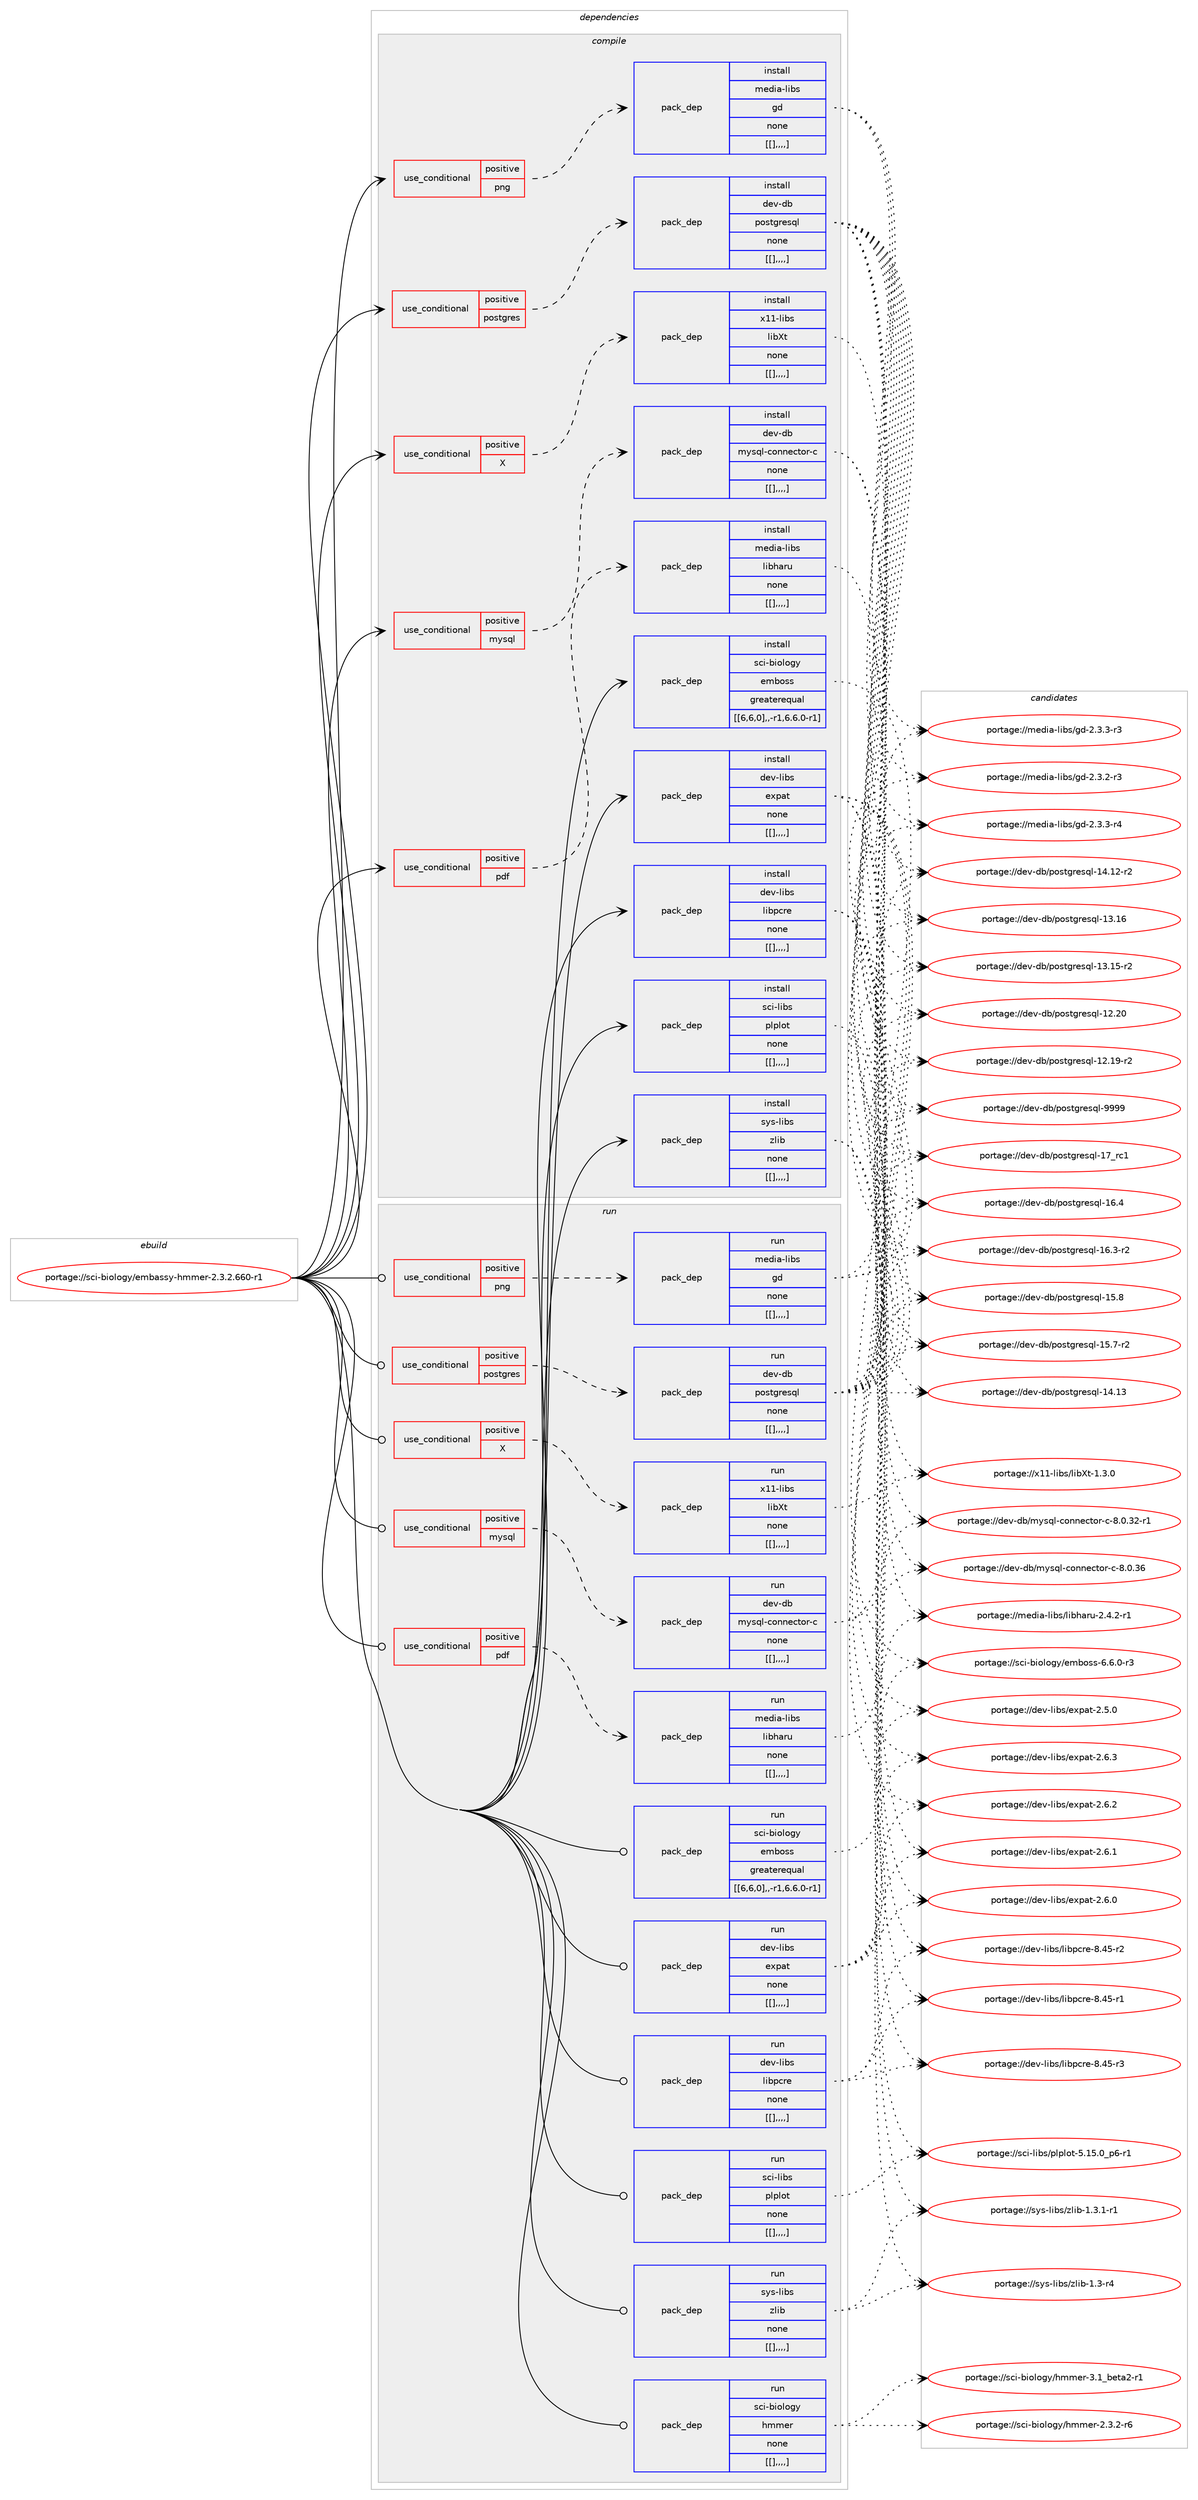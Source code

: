 digraph prolog {

# *************
# Graph options
# *************

newrank=true;
concentrate=true;
compound=true;
graph [rankdir=LR,fontname=Helvetica,fontsize=10,ranksep=1.5];#, ranksep=2.5, nodesep=0.2];
edge  [arrowhead=vee];
node  [fontname=Helvetica,fontsize=10];

# **********
# The ebuild
# **********

subgraph cluster_leftcol {
color=gray;
label=<<i>ebuild</i>>;
id [label="portage://sci-biology/embassy-hmmer-2.3.2.660-r1", color=red, width=4, href="../sci-biology/embassy-hmmer-2.3.2.660-r1.svg"];
}

# ****************
# The dependencies
# ****************

subgraph cluster_midcol {
color=gray;
label=<<i>dependencies</i>>;
subgraph cluster_compile {
fillcolor="#eeeeee";
style=filled;
label=<<i>compile</i>>;
subgraph cond107750 {
dependency408521 [label=<<TABLE BORDER="0" CELLBORDER="1" CELLSPACING="0" CELLPADDING="4"><TR><TD ROWSPAN="3" CELLPADDING="10">use_conditional</TD></TR><TR><TD>positive</TD></TR><TR><TD>X</TD></TR></TABLE>>, shape=none, color=red];
subgraph pack297814 {
dependency408522 [label=<<TABLE BORDER="0" CELLBORDER="1" CELLSPACING="0" CELLPADDING="4" WIDTH="220"><TR><TD ROWSPAN="6" CELLPADDING="30">pack_dep</TD></TR><TR><TD WIDTH="110">install</TD></TR><TR><TD>x11-libs</TD></TR><TR><TD>libXt</TD></TR><TR><TD>none</TD></TR><TR><TD>[[],,,,]</TD></TR></TABLE>>, shape=none, color=blue];
}
dependency408521:e -> dependency408522:w [weight=20,style="dashed",arrowhead="vee"];
}
id:e -> dependency408521:w [weight=20,style="solid",arrowhead="vee"];
subgraph cond107751 {
dependency408523 [label=<<TABLE BORDER="0" CELLBORDER="1" CELLSPACING="0" CELLPADDING="4"><TR><TD ROWSPAN="3" CELLPADDING="10">use_conditional</TD></TR><TR><TD>positive</TD></TR><TR><TD>mysql</TD></TR></TABLE>>, shape=none, color=red];
subgraph pack297815 {
dependency408524 [label=<<TABLE BORDER="0" CELLBORDER="1" CELLSPACING="0" CELLPADDING="4" WIDTH="220"><TR><TD ROWSPAN="6" CELLPADDING="30">pack_dep</TD></TR><TR><TD WIDTH="110">install</TD></TR><TR><TD>dev-db</TD></TR><TR><TD>mysql-connector-c</TD></TR><TR><TD>none</TD></TR><TR><TD>[[],,,,]</TD></TR></TABLE>>, shape=none, color=blue];
}
dependency408523:e -> dependency408524:w [weight=20,style="dashed",arrowhead="vee"];
}
id:e -> dependency408523:w [weight=20,style="solid",arrowhead="vee"];
subgraph cond107752 {
dependency408525 [label=<<TABLE BORDER="0" CELLBORDER="1" CELLSPACING="0" CELLPADDING="4"><TR><TD ROWSPAN="3" CELLPADDING="10">use_conditional</TD></TR><TR><TD>positive</TD></TR><TR><TD>pdf</TD></TR></TABLE>>, shape=none, color=red];
subgraph pack297816 {
dependency408526 [label=<<TABLE BORDER="0" CELLBORDER="1" CELLSPACING="0" CELLPADDING="4" WIDTH="220"><TR><TD ROWSPAN="6" CELLPADDING="30">pack_dep</TD></TR><TR><TD WIDTH="110">install</TD></TR><TR><TD>media-libs</TD></TR><TR><TD>libharu</TD></TR><TR><TD>none</TD></TR><TR><TD>[[],,,,]</TD></TR></TABLE>>, shape=none, color=blue];
}
dependency408525:e -> dependency408526:w [weight=20,style="dashed",arrowhead="vee"];
}
id:e -> dependency408525:w [weight=20,style="solid",arrowhead="vee"];
subgraph cond107753 {
dependency408527 [label=<<TABLE BORDER="0" CELLBORDER="1" CELLSPACING="0" CELLPADDING="4"><TR><TD ROWSPAN="3" CELLPADDING="10">use_conditional</TD></TR><TR><TD>positive</TD></TR><TR><TD>png</TD></TR></TABLE>>, shape=none, color=red];
subgraph pack297817 {
dependency408528 [label=<<TABLE BORDER="0" CELLBORDER="1" CELLSPACING="0" CELLPADDING="4" WIDTH="220"><TR><TD ROWSPAN="6" CELLPADDING="30">pack_dep</TD></TR><TR><TD WIDTH="110">install</TD></TR><TR><TD>media-libs</TD></TR><TR><TD>gd</TD></TR><TR><TD>none</TD></TR><TR><TD>[[],,,,]</TD></TR></TABLE>>, shape=none, color=blue];
}
dependency408527:e -> dependency408528:w [weight=20,style="dashed",arrowhead="vee"];
}
id:e -> dependency408527:w [weight=20,style="solid",arrowhead="vee"];
subgraph cond107754 {
dependency408529 [label=<<TABLE BORDER="0" CELLBORDER="1" CELLSPACING="0" CELLPADDING="4"><TR><TD ROWSPAN="3" CELLPADDING="10">use_conditional</TD></TR><TR><TD>positive</TD></TR><TR><TD>postgres</TD></TR></TABLE>>, shape=none, color=red];
subgraph pack297818 {
dependency408530 [label=<<TABLE BORDER="0" CELLBORDER="1" CELLSPACING="0" CELLPADDING="4" WIDTH="220"><TR><TD ROWSPAN="6" CELLPADDING="30">pack_dep</TD></TR><TR><TD WIDTH="110">install</TD></TR><TR><TD>dev-db</TD></TR><TR><TD>postgresql</TD></TR><TR><TD>none</TD></TR><TR><TD>[[],,,,]</TD></TR></TABLE>>, shape=none, color=blue];
}
dependency408529:e -> dependency408530:w [weight=20,style="dashed",arrowhead="vee"];
}
id:e -> dependency408529:w [weight=20,style="solid",arrowhead="vee"];
subgraph pack297819 {
dependency408531 [label=<<TABLE BORDER="0" CELLBORDER="1" CELLSPACING="0" CELLPADDING="4" WIDTH="220"><TR><TD ROWSPAN="6" CELLPADDING="30">pack_dep</TD></TR><TR><TD WIDTH="110">install</TD></TR><TR><TD>dev-libs</TD></TR><TR><TD>expat</TD></TR><TR><TD>none</TD></TR><TR><TD>[[],,,,]</TD></TR></TABLE>>, shape=none, color=blue];
}
id:e -> dependency408531:w [weight=20,style="solid",arrowhead="vee"];
subgraph pack297820 {
dependency408532 [label=<<TABLE BORDER="0" CELLBORDER="1" CELLSPACING="0" CELLPADDING="4" WIDTH="220"><TR><TD ROWSPAN="6" CELLPADDING="30">pack_dep</TD></TR><TR><TD WIDTH="110">install</TD></TR><TR><TD>dev-libs</TD></TR><TR><TD>libpcre</TD></TR><TR><TD>none</TD></TR><TR><TD>[[],,,,]</TD></TR></TABLE>>, shape=none, color=blue];
}
id:e -> dependency408532:w [weight=20,style="solid",arrowhead="vee"];
subgraph pack297821 {
dependency408533 [label=<<TABLE BORDER="0" CELLBORDER="1" CELLSPACING="0" CELLPADDING="4" WIDTH="220"><TR><TD ROWSPAN="6" CELLPADDING="30">pack_dep</TD></TR><TR><TD WIDTH="110">install</TD></TR><TR><TD>sci-biology</TD></TR><TR><TD>emboss</TD></TR><TR><TD>greaterequal</TD></TR><TR><TD>[[6,6,0],,-r1,6.6.0-r1]</TD></TR></TABLE>>, shape=none, color=blue];
}
id:e -> dependency408533:w [weight=20,style="solid",arrowhead="vee"];
subgraph pack297822 {
dependency408534 [label=<<TABLE BORDER="0" CELLBORDER="1" CELLSPACING="0" CELLPADDING="4" WIDTH="220"><TR><TD ROWSPAN="6" CELLPADDING="30">pack_dep</TD></TR><TR><TD WIDTH="110">install</TD></TR><TR><TD>sci-libs</TD></TR><TR><TD>plplot</TD></TR><TR><TD>none</TD></TR><TR><TD>[[],,,,]</TD></TR></TABLE>>, shape=none, color=blue];
}
id:e -> dependency408534:w [weight=20,style="solid",arrowhead="vee"];
subgraph pack297823 {
dependency408535 [label=<<TABLE BORDER="0" CELLBORDER="1" CELLSPACING="0" CELLPADDING="4" WIDTH="220"><TR><TD ROWSPAN="6" CELLPADDING="30">pack_dep</TD></TR><TR><TD WIDTH="110">install</TD></TR><TR><TD>sys-libs</TD></TR><TR><TD>zlib</TD></TR><TR><TD>none</TD></TR><TR><TD>[[],,,,]</TD></TR></TABLE>>, shape=none, color=blue];
}
id:e -> dependency408535:w [weight=20,style="solid",arrowhead="vee"];
}
subgraph cluster_compileandrun {
fillcolor="#eeeeee";
style=filled;
label=<<i>compile and run</i>>;
}
subgraph cluster_run {
fillcolor="#eeeeee";
style=filled;
label=<<i>run</i>>;
subgraph cond107755 {
dependency408536 [label=<<TABLE BORDER="0" CELLBORDER="1" CELLSPACING="0" CELLPADDING="4"><TR><TD ROWSPAN="3" CELLPADDING="10">use_conditional</TD></TR><TR><TD>positive</TD></TR><TR><TD>X</TD></TR></TABLE>>, shape=none, color=red];
subgraph pack297824 {
dependency408537 [label=<<TABLE BORDER="0" CELLBORDER="1" CELLSPACING="0" CELLPADDING="4" WIDTH="220"><TR><TD ROWSPAN="6" CELLPADDING="30">pack_dep</TD></TR><TR><TD WIDTH="110">run</TD></TR><TR><TD>x11-libs</TD></TR><TR><TD>libXt</TD></TR><TR><TD>none</TD></TR><TR><TD>[[],,,,]</TD></TR></TABLE>>, shape=none, color=blue];
}
dependency408536:e -> dependency408537:w [weight=20,style="dashed",arrowhead="vee"];
}
id:e -> dependency408536:w [weight=20,style="solid",arrowhead="odot"];
subgraph cond107756 {
dependency408538 [label=<<TABLE BORDER="0" CELLBORDER="1" CELLSPACING="0" CELLPADDING="4"><TR><TD ROWSPAN="3" CELLPADDING="10">use_conditional</TD></TR><TR><TD>positive</TD></TR><TR><TD>mysql</TD></TR></TABLE>>, shape=none, color=red];
subgraph pack297825 {
dependency408539 [label=<<TABLE BORDER="0" CELLBORDER="1" CELLSPACING="0" CELLPADDING="4" WIDTH="220"><TR><TD ROWSPAN="6" CELLPADDING="30">pack_dep</TD></TR><TR><TD WIDTH="110">run</TD></TR><TR><TD>dev-db</TD></TR><TR><TD>mysql-connector-c</TD></TR><TR><TD>none</TD></TR><TR><TD>[[],,,,]</TD></TR></TABLE>>, shape=none, color=blue];
}
dependency408538:e -> dependency408539:w [weight=20,style="dashed",arrowhead="vee"];
}
id:e -> dependency408538:w [weight=20,style="solid",arrowhead="odot"];
subgraph cond107757 {
dependency408540 [label=<<TABLE BORDER="0" CELLBORDER="1" CELLSPACING="0" CELLPADDING="4"><TR><TD ROWSPAN="3" CELLPADDING="10">use_conditional</TD></TR><TR><TD>positive</TD></TR><TR><TD>pdf</TD></TR></TABLE>>, shape=none, color=red];
subgraph pack297826 {
dependency408541 [label=<<TABLE BORDER="0" CELLBORDER="1" CELLSPACING="0" CELLPADDING="4" WIDTH="220"><TR><TD ROWSPAN="6" CELLPADDING="30">pack_dep</TD></TR><TR><TD WIDTH="110">run</TD></TR><TR><TD>media-libs</TD></TR><TR><TD>libharu</TD></TR><TR><TD>none</TD></TR><TR><TD>[[],,,,]</TD></TR></TABLE>>, shape=none, color=blue];
}
dependency408540:e -> dependency408541:w [weight=20,style="dashed",arrowhead="vee"];
}
id:e -> dependency408540:w [weight=20,style="solid",arrowhead="odot"];
subgraph cond107758 {
dependency408542 [label=<<TABLE BORDER="0" CELLBORDER="1" CELLSPACING="0" CELLPADDING="4"><TR><TD ROWSPAN="3" CELLPADDING="10">use_conditional</TD></TR><TR><TD>positive</TD></TR><TR><TD>png</TD></TR></TABLE>>, shape=none, color=red];
subgraph pack297827 {
dependency408543 [label=<<TABLE BORDER="0" CELLBORDER="1" CELLSPACING="0" CELLPADDING="4" WIDTH="220"><TR><TD ROWSPAN="6" CELLPADDING="30">pack_dep</TD></TR><TR><TD WIDTH="110">run</TD></TR><TR><TD>media-libs</TD></TR><TR><TD>gd</TD></TR><TR><TD>none</TD></TR><TR><TD>[[],,,,]</TD></TR></TABLE>>, shape=none, color=blue];
}
dependency408542:e -> dependency408543:w [weight=20,style="dashed",arrowhead="vee"];
}
id:e -> dependency408542:w [weight=20,style="solid",arrowhead="odot"];
subgraph cond107759 {
dependency408544 [label=<<TABLE BORDER="0" CELLBORDER="1" CELLSPACING="0" CELLPADDING="4"><TR><TD ROWSPAN="3" CELLPADDING="10">use_conditional</TD></TR><TR><TD>positive</TD></TR><TR><TD>postgres</TD></TR></TABLE>>, shape=none, color=red];
subgraph pack297828 {
dependency408545 [label=<<TABLE BORDER="0" CELLBORDER="1" CELLSPACING="0" CELLPADDING="4" WIDTH="220"><TR><TD ROWSPAN="6" CELLPADDING="30">pack_dep</TD></TR><TR><TD WIDTH="110">run</TD></TR><TR><TD>dev-db</TD></TR><TR><TD>postgresql</TD></TR><TR><TD>none</TD></TR><TR><TD>[[],,,,]</TD></TR></TABLE>>, shape=none, color=blue];
}
dependency408544:e -> dependency408545:w [weight=20,style="dashed",arrowhead="vee"];
}
id:e -> dependency408544:w [weight=20,style="solid",arrowhead="odot"];
subgraph pack297829 {
dependency408546 [label=<<TABLE BORDER="0" CELLBORDER="1" CELLSPACING="0" CELLPADDING="4" WIDTH="220"><TR><TD ROWSPAN="6" CELLPADDING="30">pack_dep</TD></TR><TR><TD WIDTH="110">run</TD></TR><TR><TD>dev-libs</TD></TR><TR><TD>expat</TD></TR><TR><TD>none</TD></TR><TR><TD>[[],,,,]</TD></TR></TABLE>>, shape=none, color=blue];
}
id:e -> dependency408546:w [weight=20,style="solid",arrowhead="odot"];
subgraph pack297830 {
dependency408547 [label=<<TABLE BORDER="0" CELLBORDER="1" CELLSPACING="0" CELLPADDING="4" WIDTH="220"><TR><TD ROWSPAN="6" CELLPADDING="30">pack_dep</TD></TR><TR><TD WIDTH="110">run</TD></TR><TR><TD>dev-libs</TD></TR><TR><TD>libpcre</TD></TR><TR><TD>none</TD></TR><TR><TD>[[],,,,]</TD></TR></TABLE>>, shape=none, color=blue];
}
id:e -> dependency408547:w [weight=20,style="solid",arrowhead="odot"];
subgraph pack297831 {
dependency408548 [label=<<TABLE BORDER="0" CELLBORDER="1" CELLSPACING="0" CELLPADDING="4" WIDTH="220"><TR><TD ROWSPAN="6" CELLPADDING="30">pack_dep</TD></TR><TR><TD WIDTH="110">run</TD></TR><TR><TD>sci-biology</TD></TR><TR><TD>emboss</TD></TR><TR><TD>greaterequal</TD></TR><TR><TD>[[6,6,0],,-r1,6.6.0-r1]</TD></TR></TABLE>>, shape=none, color=blue];
}
id:e -> dependency408548:w [weight=20,style="solid",arrowhead="odot"];
subgraph pack297832 {
dependency408549 [label=<<TABLE BORDER="0" CELLBORDER="1" CELLSPACING="0" CELLPADDING="4" WIDTH="220"><TR><TD ROWSPAN="6" CELLPADDING="30">pack_dep</TD></TR><TR><TD WIDTH="110">run</TD></TR><TR><TD>sci-biology</TD></TR><TR><TD>hmmer</TD></TR><TR><TD>none</TD></TR><TR><TD>[[],,,,]</TD></TR></TABLE>>, shape=none, color=blue];
}
id:e -> dependency408549:w [weight=20,style="solid",arrowhead="odot"];
subgraph pack297833 {
dependency408550 [label=<<TABLE BORDER="0" CELLBORDER="1" CELLSPACING="0" CELLPADDING="4" WIDTH="220"><TR><TD ROWSPAN="6" CELLPADDING="30">pack_dep</TD></TR><TR><TD WIDTH="110">run</TD></TR><TR><TD>sci-libs</TD></TR><TR><TD>plplot</TD></TR><TR><TD>none</TD></TR><TR><TD>[[],,,,]</TD></TR></TABLE>>, shape=none, color=blue];
}
id:e -> dependency408550:w [weight=20,style="solid",arrowhead="odot"];
subgraph pack297834 {
dependency408551 [label=<<TABLE BORDER="0" CELLBORDER="1" CELLSPACING="0" CELLPADDING="4" WIDTH="220"><TR><TD ROWSPAN="6" CELLPADDING="30">pack_dep</TD></TR><TR><TD WIDTH="110">run</TD></TR><TR><TD>sys-libs</TD></TR><TR><TD>zlib</TD></TR><TR><TD>none</TD></TR><TR><TD>[[],,,,]</TD></TR></TABLE>>, shape=none, color=blue];
}
id:e -> dependency408551:w [weight=20,style="solid",arrowhead="odot"];
}
}

# **************
# The candidates
# **************

subgraph cluster_choices {
rank=same;
color=gray;
label=<<i>candidates</i>>;

subgraph choice297814 {
color=black;
nodesep=1;
choice12049494510810598115471081059888116454946514648 [label="portage://x11-libs/libXt-1.3.0", color=red, width=4,href="../x11-libs/libXt-1.3.0.svg"];
dependency408522:e -> choice12049494510810598115471081059888116454946514648:w [style=dotted,weight="100"];
}
subgraph choice297815 {
color=black;
nodesep=1;
choice100101118451009847109121115113108459911111011010199116111114459945564648465154 [label="portage://dev-db/mysql-connector-c-8.0.36", color=red, width=4,href="../dev-db/mysql-connector-c-8.0.36.svg"];
choice1001011184510098471091211151131084599111110110101991161111144599455646484651504511449 [label="portage://dev-db/mysql-connector-c-8.0.32-r1", color=red, width=4,href="../dev-db/mysql-connector-c-8.0.32-r1.svg"];
dependency408524:e -> choice100101118451009847109121115113108459911111011010199116111114459945564648465154:w [style=dotted,weight="100"];
dependency408524:e -> choice1001011184510098471091211151131084599111110110101991161111144599455646484651504511449:w [style=dotted,weight="100"];
}
subgraph choice297816 {
color=black;
nodesep=1;
choice1091011001059745108105981154710810598104971141174550465246504511449 [label="portage://media-libs/libharu-2.4.2-r1", color=red, width=4,href="../media-libs/libharu-2.4.2-r1.svg"];
dependency408526:e -> choice1091011001059745108105981154710810598104971141174550465246504511449:w [style=dotted,weight="100"];
}
subgraph choice297817 {
color=black;
nodesep=1;
choice109101100105974510810598115471031004550465146514511452 [label="portage://media-libs/gd-2.3.3-r4", color=red, width=4,href="../media-libs/gd-2.3.3-r4.svg"];
choice109101100105974510810598115471031004550465146514511451 [label="portage://media-libs/gd-2.3.3-r3", color=red, width=4,href="../media-libs/gd-2.3.3-r3.svg"];
choice109101100105974510810598115471031004550465146504511451 [label="portage://media-libs/gd-2.3.2-r3", color=red, width=4,href="../media-libs/gd-2.3.2-r3.svg"];
dependency408528:e -> choice109101100105974510810598115471031004550465146514511452:w [style=dotted,weight="100"];
dependency408528:e -> choice109101100105974510810598115471031004550465146514511451:w [style=dotted,weight="100"];
dependency408528:e -> choice109101100105974510810598115471031004550465146504511451:w [style=dotted,weight="100"];
}
subgraph choice297818 {
color=black;
nodesep=1;
choice1001011184510098471121111151161031141011151131084557575757 [label="portage://dev-db/postgresql-9999", color=red, width=4,href="../dev-db/postgresql-9999.svg"];
choice100101118451009847112111115116103114101115113108454955951149949 [label="portage://dev-db/postgresql-17_rc1", color=red, width=4,href="../dev-db/postgresql-17_rc1.svg"];
choice1001011184510098471121111151161031141011151131084549544652 [label="portage://dev-db/postgresql-16.4", color=red, width=4,href="../dev-db/postgresql-16.4.svg"];
choice10010111845100984711211111511610311410111511310845495446514511450 [label="portage://dev-db/postgresql-16.3-r2", color=red, width=4,href="../dev-db/postgresql-16.3-r2.svg"];
choice1001011184510098471121111151161031141011151131084549534656 [label="portage://dev-db/postgresql-15.8", color=red, width=4,href="../dev-db/postgresql-15.8.svg"];
choice10010111845100984711211111511610311410111511310845495346554511450 [label="portage://dev-db/postgresql-15.7-r2", color=red, width=4,href="../dev-db/postgresql-15.7-r2.svg"];
choice100101118451009847112111115116103114101115113108454952464951 [label="portage://dev-db/postgresql-14.13", color=red, width=4,href="../dev-db/postgresql-14.13.svg"];
choice1001011184510098471121111151161031141011151131084549524649504511450 [label="portage://dev-db/postgresql-14.12-r2", color=red, width=4,href="../dev-db/postgresql-14.12-r2.svg"];
choice100101118451009847112111115116103114101115113108454951464954 [label="portage://dev-db/postgresql-13.16", color=red, width=4,href="../dev-db/postgresql-13.16.svg"];
choice1001011184510098471121111151161031141011151131084549514649534511450 [label="portage://dev-db/postgresql-13.15-r2", color=red, width=4,href="../dev-db/postgresql-13.15-r2.svg"];
choice100101118451009847112111115116103114101115113108454950465048 [label="portage://dev-db/postgresql-12.20", color=red, width=4,href="../dev-db/postgresql-12.20.svg"];
choice1001011184510098471121111151161031141011151131084549504649574511450 [label="portage://dev-db/postgresql-12.19-r2", color=red, width=4,href="../dev-db/postgresql-12.19-r2.svg"];
dependency408530:e -> choice1001011184510098471121111151161031141011151131084557575757:w [style=dotted,weight="100"];
dependency408530:e -> choice100101118451009847112111115116103114101115113108454955951149949:w [style=dotted,weight="100"];
dependency408530:e -> choice1001011184510098471121111151161031141011151131084549544652:w [style=dotted,weight="100"];
dependency408530:e -> choice10010111845100984711211111511610311410111511310845495446514511450:w [style=dotted,weight="100"];
dependency408530:e -> choice1001011184510098471121111151161031141011151131084549534656:w [style=dotted,weight="100"];
dependency408530:e -> choice10010111845100984711211111511610311410111511310845495346554511450:w [style=dotted,weight="100"];
dependency408530:e -> choice100101118451009847112111115116103114101115113108454952464951:w [style=dotted,weight="100"];
dependency408530:e -> choice1001011184510098471121111151161031141011151131084549524649504511450:w [style=dotted,weight="100"];
dependency408530:e -> choice100101118451009847112111115116103114101115113108454951464954:w [style=dotted,weight="100"];
dependency408530:e -> choice1001011184510098471121111151161031141011151131084549514649534511450:w [style=dotted,weight="100"];
dependency408530:e -> choice100101118451009847112111115116103114101115113108454950465048:w [style=dotted,weight="100"];
dependency408530:e -> choice1001011184510098471121111151161031141011151131084549504649574511450:w [style=dotted,weight="100"];
}
subgraph choice297819 {
color=black;
nodesep=1;
choice10010111845108105981154710112011297116455046544651 [label="portage://dev-libs/expat-2.6.3", color=red, width=4,href="../dev-libs/expat-2.6.3.svg"];
choice10010111845108105981154710112011297116455046544650 [label="portage://dev-libs/expat-2.6.2", color=red, width=4,href="../dev-libs/expat-2.6.2.svg"];
choice10010111845108105981154710112011297116455046544649 [label="portage://dev-libs/expat-2.6.1", color=red, width=4,href="../dev-libs/expat-2.6.1.svg"];
choice10010111845108105981154710112011297116455046544648 [label="portage://dev-libs/expat-2.6.0", color=red, width=4,href="../dev-libs/expat-2.6.0.svg"];
choice10010111845108105981154710112011297116455046534648 [label="portage://dev-libs/expat-2.5.0", color=red, width=4,href="../dev-libs/expat-2.5.0.svg"];
dependency408531:e -> choice10010111845108105981154710112011297116455046544651:w [style=dotted,weight="100"];
dependency408531:e -> choice10010111845108105981154710112011297116455046544650:w [style=dotted,weight="100"];
dependency408531:e -> choice10010111845108105981154710112011297116455046544649:w [style=dotted,weight="100"];
dependency408531:e -> choice10010111845108105981154710112011297116455046544648:w [style=dotted,weight="100"];
dependency408531:e -> choice10010111845108105981154710112011297116455046534648:w [style=dotted,weight="100"];
}
subgraph choice297820 {
color=black;
nodesep=1;
choice100101118451081059811547108105981129911410145564652534511451 [label="portage://dev-libs/libpcre-8.45-r3", color=red, width=4,href="../dev-libs/libpcre-8.45-r3.svg"];
choice100101118451081059811547108105981129911410145564652534511450 [label="portage://dev-libs/libpcre-8.45-r2", color=red, width=4,href="../dev-libs/libpcre-8.45-r2.svg"];
choice100101118451081059811547108105981129911410145564652534511449 [label="portage://dev-libs/libpcre-8.45-r1", color=red, width=4,href="../dev-libs/libpcre-8.45-r1.svg"];
dependency408532:e -> choice100101118451081059811547108105981129911410145564652534511451:w [style=dotted,weight="100"];
dependency408532:e -> choice100101118451081059811547108105981129911410145564652534511450:w [style=dotted,weight="100"];
dependency408532:e -> choice100101118451081059811547108105981129911410145564652534511449:w [style=dotted,weight="100"];
}
subgraph choice297821 {
color=black;
nodesep=1;
choice11599105459810511110811110312147101109981111151154554465446484511451 [label="portage://sci-biology/emboss-6.6.0-r3", color=red, width=4,href="../sci-biology/emboss-6.6.0-r3.svg"];
dependency408533:e -> choice11599105459810511110811110312147101109981111151154554465446484511451:w [style=dotted,weight="100"];
}
subgraph choice297822 {
color=black;
nodesep=1;
choice115991054510810598115471121081121081111164553464953464895112544511449 [label="portage://sci-libs/plplot-5.15.0_p6-r1", color=red, width=4,href="../sci-libs/plplot-5.15.0_p6-r1.svg"];
dependency408534:e -> choice115991054510810598115471121081121081111164553464953464895112544511449:w [style=dotted,weight="100"];
}
subgraph choice297823 {
color=black;
nodesep=1;
choice115121115451081059811547122108105984549465146494511449 [label="portage://sys-libs/zlib-1.3.1-r1", color=red, width=4,href="../sys-libs/zlib-1.3.1-r1.svg"];
choice11512111545108105981154712210810598454946514511452 [label="portage://sys-libs/zlib-1.3-r4", color=red, width=4,href="../sys-libs/zlib-1.3-r4.svg"];
dependency408535:e -> choice115121115451081059811547122108105984549465146494511449:w [style=dotted,weight="100"];
dependency408535:e -> choice11512111545108105981154712210810598454946514511452:w [style=dotted,weight="100"];
}
subgraph choice297824 {
color=black;
nodesep=1;
choice12049494510810598115471081059888116454946514648 [label="portage://x11-libs/libXt-1.3.0", color=red, width=4,href="../x11-libs/libXt-1.3.0.svg"];
dependency408537:e -> choice12049494510810598115471081059888116454946514648:w [style=dotted,weight="100"];
}
subgraph choice297825 {
color=black;
nodesep=1;
choice100101118451009847109121115113108459911111011010199116111114459945564648465154 [label="portage://dev-db/mysql-connector-c-8.0.36", color=red, width=4,href="../dev-db/mysql-connector-c-8.0.36.svg"];
choice1001011184510098471091211151131084599111110110101991161111144599455646484651504511449 [label="portage://dev-db/mysql-connector-c-8.0.32-r1", color=red, width=4,href="../dev-db/mysql-connector-c-8.0.32-r1.svg"];
dependency408539:e -> choice100101118451009847109121115113108459911111011010199116111114459945564648465154:w [style=dotted,weight="100"];
dependency408539:e -> choice1001011184510098471091211151131084599111110110101991161111144599455646484651504511449:w [style=dotted,weight="100"];
}
subgraph choice297826 {
color=black;
nodesep=1;
choice1091011001059745108105981154710810598104971141174550465246504511449 [label="portage://media-libs/libharu-2.4.2-r1", color=red, width=4,href="../media-libs/libharu-2.4.2-r1.svg"];
dependency408541:e -> choice1091011001059745108105981154710810598104971141174550465246504511449:w [style=dotted,weight="100"];
}
subgraph choice297827 {
color=black;
nodesep=1;
choice109101100105974510810598115471031004550465146514511452 [label="portage://media-libs/gd-2.3.3-r4", color=red, width=4,href="../media-libs/gd-2.3.3-r4.svg"];
choice109101100105974510810598115471031004550465146514511451 [label="portage://media-libs/gd-2.3.3-r3", color=red, width=4,href="../media-libs/gd-2.3.3-r3.svg"];
choice109101100105974510810598115471031004550465146504511451 [label="portage://media-libs/gd-2.3.2-r3", color=red, width=4,href="../media-libs/gd-2.3.2-r3.svg"];
dependency408543:e -> choice109101100105974510810598115471031004550465146514511452:w [style=dotted,weight="100"];
dependency408543:e -> choice109101100105974510810598115471031004550465146514511451:w [style=dotted,weight="100"];
dependency408543:e -> choice109101100105974510810598115471031004550465146504511451:w [style=dotted,weight="100"];
}
subgraph choice297828 {
color=black;
nodesep=1;
choice1001011184510098471121111151161031141011151131084557575757 [label="portage://dev-db/postgresql-9999", color=red, width=4,href="../dev-db/postgresql-9999.svg"];
choice100101118451009847112111115116103114101115113108454955951149949 [label="portage://dev-db/postgresql-17_rc1", color=red, width=4,href="../dev-db/postgresql-17_rc1.svg"];
choice1001011184510098471121111151161031141011151131084549544652 [label="portage://dev-db/postgresql-16.4", color=red, width=4,href="../dev-db/postgresql-16.4.svg"];
choice10010111845100984711211111511610311410111511310845495446514511450 [label="portage://dev-db/postgresql-16.3-r2", color=red, width=4,href="../dev-db/postgresql-16.3-r2.svg"];
choice1001011184510098471121111151161031141011151131084549534656 [label="portage://dev-db/postgresql-15.8", color=red, width=4,href="../dev-db/postgresql-15.8.svg"];
choice10010111845100984711211111511610311410111511310845495346554511450 [label="portage://dev-db/postgresql-15.7-r2", color=red, width=4,href="../dev-db/postgresql-15.7-r2.svg"];
choice100101118451009847112111115116103114101115113108454952464951 [label="portage://dev-db/postgresql-14.13", color=red, width=4,href="../dev-db/postgresql-14.13.svg"];
choice1001011184510098471121111151161031141011151131084549524649504511450 [label="portage://dev-db/postgresql-14.12-r2", color=red, width=4,href="../dev-db/postgresql-14.12-r2.svg"];
choice100101118451009847112111115116103114101115113108454951464954 [label="portage://dev-db/postgresql-13.16", color=red, width=4,href="../dev-db/postgresql-13.16.svg"];
choice1001011184510098471121111151161031141011151131084549514649534511450 [label="portage://dev-db/postgresql-13.15-r2", color=red, width=4,href="../dev-db/postgresql-13.15-r2.svg"];
choice100101118451009847112111115116103114101115113108454950465048 [label="portage://dev-db/postgresql-12.20", color=red, width=4,href="../dev-db/postgresql-12.20.svg"];
choice1001011184510098471121111151161031141011151131084549504649574511450 [label="portage://dev-db/postgresql-12.19-r2", color=red, width=4,href="../dev-db/postgresql-12.19-r2.svg"];
dependency408545:e -> choice1001011184510098471121111151161031141011151131084557575757:w [style=dotted,weight="100"];
dependency408545:e -> choice100101118451009847112111115116103114101115113108454955951149949:w [style=dotted,weight="100"];
dependency408545:e -> choice1001011184510098471121111151161031141011151131084549544652:w [style=dotted,weight="100"];
dependency408545:e -> choice10010111845100984711211111511610311410111511310845495446514511450:w [style=dotted,weight="100"];
dependency408545:e -> choice1001011184510098471121111151161031141011151131084549534656:w [style=dotted,weight="100"];
dependency408545:e -> choice10010111845100984711211111511610311410111511310845495346554511450:w [style=dotted,weight="100"];
dependency408545:e -> choice100101118451009847112111115116103114101115113108454952464951:w [style=dotted,weight="100"];
dependency408545:e -> choice1001011184510098471121111151161031141011151131084549524649504511450:w [style=dotted,weight="100"];
dependency408545:e -> choice100101118451009847112111115116103114101115113108454951464954:w [style=dotted,weight="100"];
dependency408545:e -> choice1001011184510098471121111151161031141011151131084549514649534511450:w [style=dotted,weight="100"];
dependency408545:e -> choice100101118451009847112111115116103114101115113108454950465048:w [style=dotted,weight="100"];
dependency408545:e -> choice1001011184510098471121111151161031141011151131084549504649574511450:w [style=dotted,weight="100"];
}
subgraph choice297829 {
color=black;
nodesep=1;
choice10010111845108105981154710112011297116455046544651 [label="portage://dev-libs/expat-2.6.3", color=red, width=4,href="../dev-libs/expat-2.6.3.svg"];
choice10010111845108105981154710112011297116455046544650 [label="portage://dev-libs/expat-2.6.2", color=red, width=4,href="../dev-libs/expat-2.6.2.svg"];
choice10010111845108105981154710112011297116455046544649 [label="portage://dev-libs/expat-2.6.1", color=red, width=4,href="../dev-libs/expat-2.6.1.svg"];
choice10010111845108105981154710112011297116455046544648 [label="portage://dev-libs/expat-2.6.0", color=red, width=4,href="../dev-libs/expat-2.6.0.svg"];
choice10010111845108105981154710112011297116455046534648 [label="portage://dev-libs/expat-2.5.0", color=red, width=4,href="../dev-libs/expat-2.5.0.svg"];
dependency408546:e -> choice10010111845108105981154710112011297116455046544651:w [style=dotted,weight="100"];
dependency408546:e -> choice10010111845108105981154710112011297116455046544650:w [style=dotted,weight="100"];
dependency408546:e -> choice10010111845108105981154710112011297116455046544649:w [style=dotted,weight="100"];
dependency408546:e -> choice10010111845108105981154710112011297116455046544648:w [style=dotted,weight="100"];
dependency408546:e -> choice10010111845108105981154710112011297116455046534648:w [style=dotted,weight="100"];
}
subgraph choice297830 {
color=black;
nodesep=1;
choice100101118451081059811547108105981129911410145564652534511451 [label="portage://dev-libs/libpcre-8.45-r3", color=red, width=4,href="../dev-libs/libpcre-8.45-r3.svg"];
choice100101118451081059811547108105981129911410145564652534511450 [label="portage://dev-libs/libpcre-8.45-r2", color=red, width=4,href="../dev-libs/libpcre-8.45-r2.svg"];
choice100101118451081059811547108105981129911410145564652534511449 [label="portage://dev-libs/libpcre-8.45-r1", color=red, width=4,href="../dev-libs/libpcre-8.45-r1.svg"];
dependency408547:e -> choice100101118451081059811547108105981129911410145564652534511451:w [style=dotted,weight="100"];
dependency408547:e -> choice100101118451081059811547108105981129911410145564652534511450:w [style=dotted,weight="100"];
dependency408547:e -> choice100101118451081059811547108105981129911410145564652534511449:w [style=dotted,weight="100"];
}
subgraph choice297831 {
color=black;
nodesep=1;
choice11599105459810511110811110312147101109981111151154554465446484511451 [label="portage://sci-biology/emboss-6.6.0-r3", color=red, width=4,href="../sci-biology/emboss-6.6.0-r3.svg"];
dependency408548:e -> choice11599105459810511110811110312147101109981111151154554465446484511451:w [style=dotted,weight="100"];
}
subgraph choice297832 {
color=black;
nodesep=1;
choice1159910545981051111081111031214710410910910111445514649959810111697504511449 [label="portage://sci-biology/hmmer-3.1_beta2-r1", color=red, width=4,href="../sci-biology/hmmer-3.1_beta2-r1.svg"];
choice115991054598105111108111103121471041091091011144550465146504511454 [label="portage://sci-biology/hmmer-2.3.2-r6", color=red, width=4,href="../sci-biology/hmmer-2.3.2-r6.svg"];
dependency408549:e -> choice1159910545981051111081111031214710410910910111445514649959810111697504511449:w [style=dotted,weight="100"];
dependency408549:e -> choice115991054598105111108111103121471041091091011144550465146504511454:w [style=dotted,weight="100"];
}
subgraph choice297833 {
color=black;
nodesep=1;
choice115991054510810598115471121081121081111164553464953464895112544511449 [label="portage://sci-libs/plplot-5.15.0_p6-r1", color=red, width=4,href="../sci-libs/plplot-5.15.0_p6-r1.svg"];
dependency408550:e -> choice115991054510810598115471121081121081111164553464953464895112544511449:w [style=dotted,weight="100"];
}
subgraph choice297834 {
color=black;
nodesep=1;
choice115121115451081059811547122108105984549465146494511449 [label="portage://sys-libs/zlib-1.3.1-r1", color=red, width=4,href="../sys-libs/zlib-1.3.1-r1.svg"];
choice11512111545108105981154712210810598454946514511452 [label="portage://sys-libs/zlib-1.3-r4", color=red, width=4,href="../sys-libs/zlib-1.3-r4.svg"];
dependency408551:e -> choice115121115451081059811547122108105984549465146494511449:w [style=dotted,weight="100"];
dependency408551:e -> choice11512111545108105981154712210810598454946514511452:w [style=dotted,weight="100"];
}
}

}
